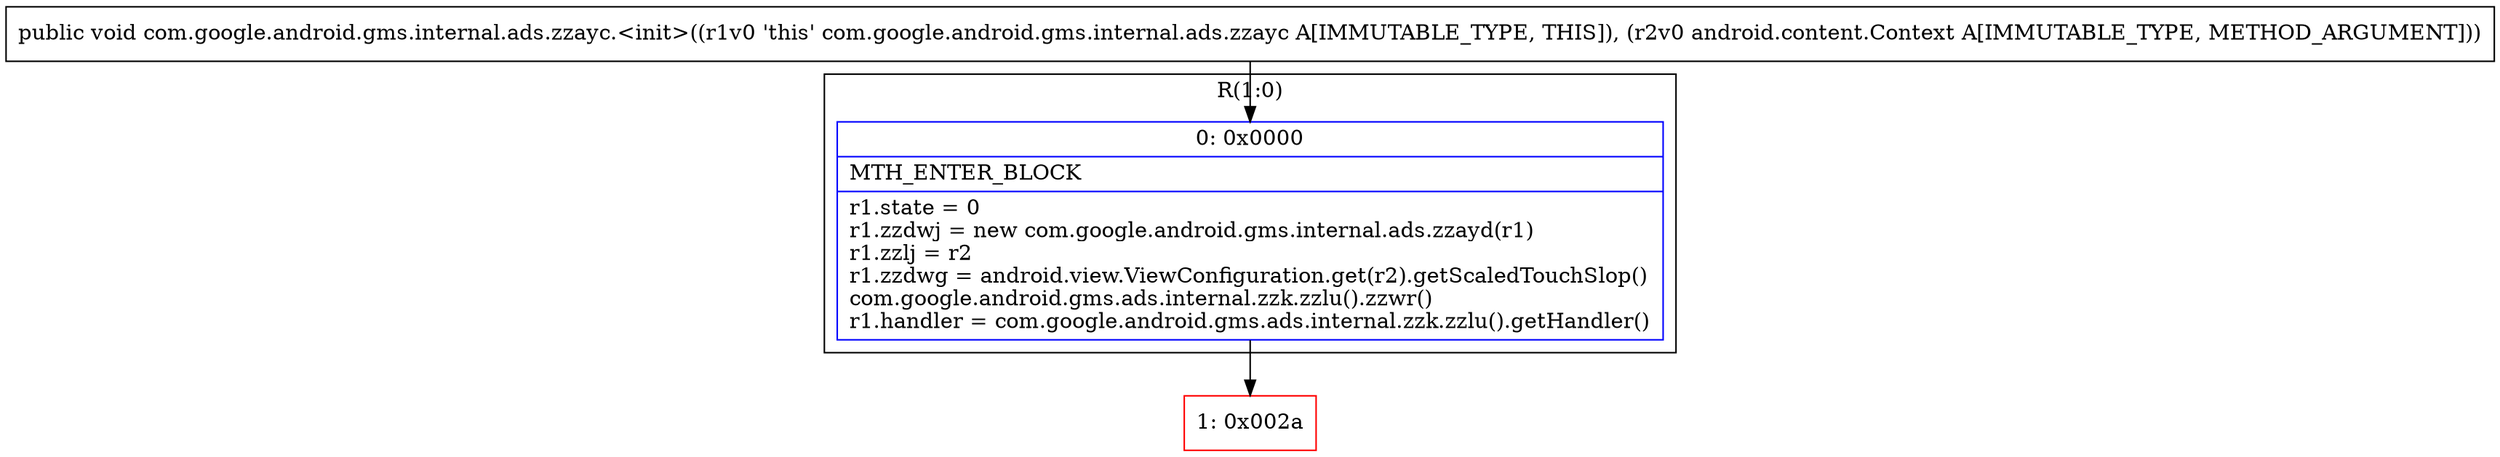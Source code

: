 digraph "CFG forcom.google.android.gms.internal.ads.zzayc.\<init\>(Landroid\/content\/Context;)V" {
subgraph cluster_Region_239387437 {
label = "R(1:0)";
node [shape=record,color=blue];
Node_0 [shape=record,label="{0\:\ 0x0000|MTH_ENTER_BLOCK\l|r1.state = 0\lr1.zzdwj = new com.google.android.gms.internal.ads.zzayd(r1)\lr1.zzlj = r2\lr1.zzdwg = android.view.ViewConfiguration.get(r2).getScaledTouchSlop()\lcom.google.android.gms.ads.internal.zzk.zzlu().zzwr()\lr1.handler = com.google.android.gms.ads.internal.zzk.zzlu().getHandler()\l}"];
}
Node_1 [shape=record,color=red,label="{1\:\ 0x002a}"];
MethodNode[shape=record,label="{public void com.google.android.gms.internal.ads.zzayc.\<init\>((r1v0 'this' com.google.android.gms.internal.ads.zzayc A[IMMUTABLE_TYPE, THIS]), (r2v0 android.content.Context A[IMMUTABLE_TYPE, METHOD_ARGUMENT])) }"];
MethodNode -> Node_0;
Node_0 -> Node_1;
}

